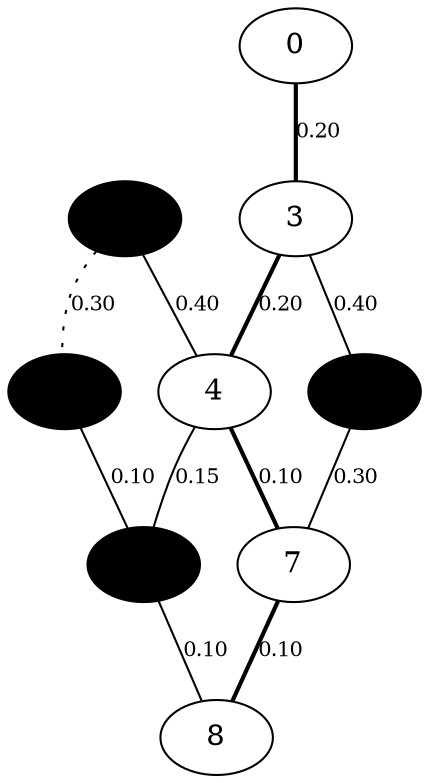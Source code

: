 graph G {
    d2toptions ="-ftikz -tmath --tikzedgelabels";
    {node [style=filled,color="green!40"] 6}
    {node [style=filled,color="gray!40"] 1 2 5}
    0 -- 3 [fontsize=10,style=bold,label="0.20"];
    1 -- 2 [fontsize=10,style=dotted,label="0.30"];
    1 -- 4 [fontsize=10,label="0.40"];
    2 -- 5 [fontsize=10,label="0.10"];
    3 -- 4 [fontsize=10,style=bold,label="0.20"];
    3 -- 6 [fontsize=10,label="0.40"];
    4 -- 7 [fontsize=10,style=bold,label="0.10"];
    4 -- 5 [fontsize=10,label="0.15"];
    5 -- 8 [fontsize=10,label="0.10"];
    6 -- 7 [fontsize=10,label="0.30"];
    7 -- 8 [fontsize=10,style=bold,label="0.10"];
}
